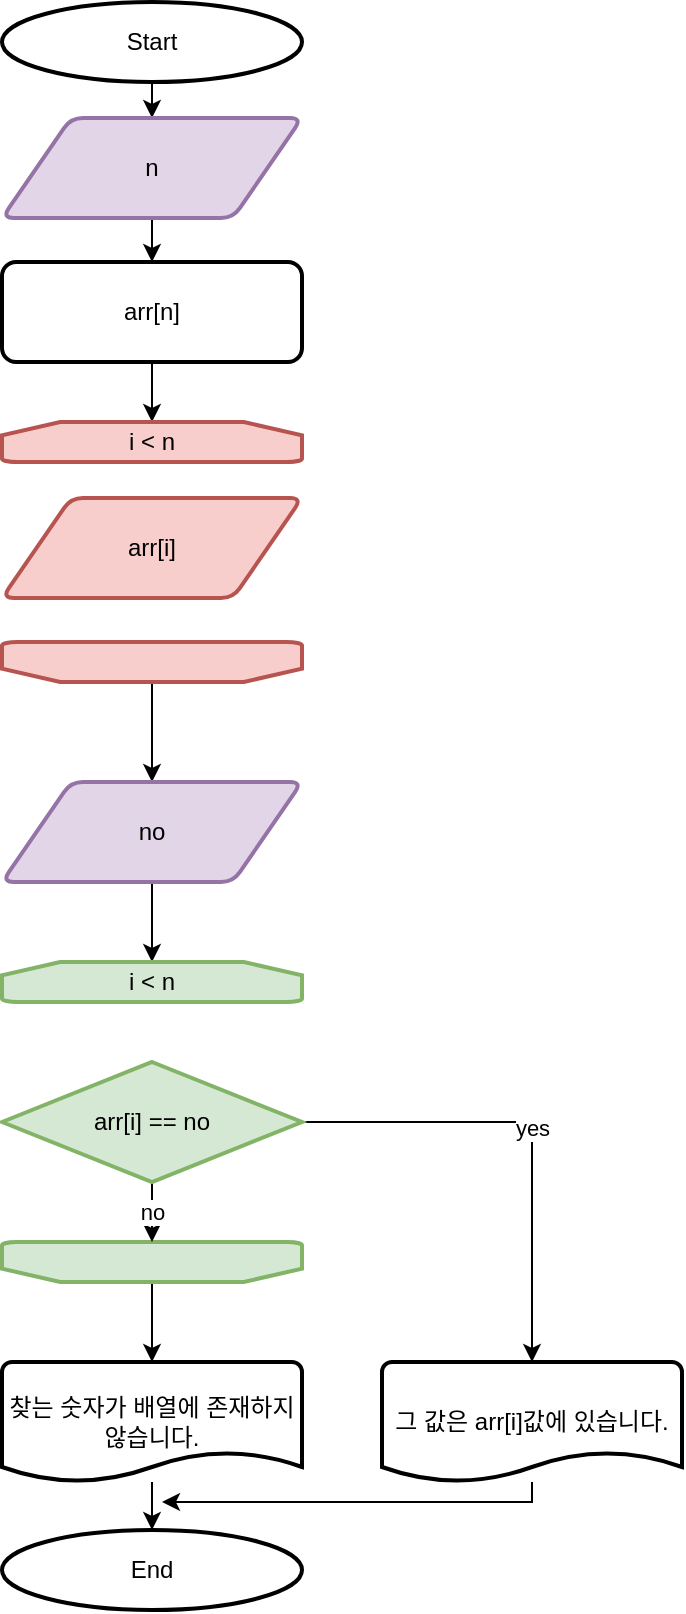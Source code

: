 <mxfile version="19.0.3" type="device"><diagram id="EajO-ow5gLJ7GAYuy6d6" name="Page-1"><mxGraphModel dx="1102" dy="854" grid="1" gridSize="10" guides="1" tooltips="1" connect="1" arrows="1" fold="1" page="1" pageScale="1" pageWidth="850" pageHeight="1100" math="0" shadow="0"><root><mxCell id="0"/><mxCell id="1" parent="0"/><mxCell id="mv8n5h8SuzXCv8tNGPGU-44" style="edgeStyle=orthogonalEdgeStyle;rounded=0;orthogonalLoop=1;jettySize=auto;html=1;exitX=0.5;exitY=1;exitDx=0;exitDy=0;exitPerimeter=0;entryX=0.5;entryY=0;entryDx=0;entryDy=0;" edge="1" parent="1" source="mv8n5h8SuzXCv8tNGPGU-24" target="mv8n5h8SuzXCv8tNGPGU-25"><mxGeometry relative="1" as="geometry"/></mxCell><mxCell id="mv8n5h8SuzXCv8tNGPGU-24" value="Start" style="strokeWidth=2;html=1;shape=mxgraph.flowchart.start_1;whiteSpace=wrap;" vertex="1" parent="1"><mxGeometry x="85" y="50" width="150" height="40" as="geometry"/></mxCell><mxCell id="mv8n5h8SuzXCv8tNGPGU-45" style="edgeStyle=orthogonalEdgeStyle;rounded=0;orthogonalLoop=1;jettySize=auto;html=1;exitX=0.5;exitY=1;exitDx=0;exitDy=0;entryX=0.5;entryY=0;entryDx=0;entryDy=0;" edge="1" parent="1" source="mv8n5h8SuzXCv8tNGPGU-25" target="mv8n5h8SuzXCv8tNGPGU-26"><mxGeometry relative="1" as="geometry"/></mxCell><mxCell id="mv8n5h8SuzXCv8tNGPGU-25" value="n" style="shape=parallelogram;html=1;strokeWidth=2;perimeter=parallelogramPerimeter;whiteSpace=wrap;rounded=1;arcSize=12;size=0.23;fillColor=#e1d5e7;strokeColor=#9673a6;" vertex="1" parent="1"><mxGeometry x="85" y="108" width="150" height="50" as="geometry"/></mxCell><mxCell id="mv8n5h8SuzXCv8tNGPGU-46" style="edgeStyle=orthogonalEdgeStyle;rounded=0;orthogonalLoop=1;jettySize=auto;html=1;exitX=0.5;exitY=1;exitDx=0;exitDy=0;entryX=0.5;entryY=0;entryDx=0;entryDy=0;entryPerimeter=0;" edge="1" parent="1" source="mv8n5h8SuzXCv8tNGPGU-26" target="mv8n5h8SuzXCv8tNGPGU-27"><mxGeometry relative="1" as="geometry"/></mxCell><mxCell id="mv8n5h8SuzXCv8tNGPGU-26" value="arr[n]" style="rounded=1;whiteSpace=wrap;html=1;absoluteArcSize=1;arcSize=14;strokeWidth=2;" vertex="1" parent="1"><mxGeometry x="85" y="180" width="150" height="50" as="geometry"/></mxCell><mxCell id="mv8n5h8SuzXCv8tNGPGU-27" value="i &amp;lt; n" style="strokeWidth=2;html=1;shape=mxgraph.flowchart.loop_limit;whiteSpace=wrap;fillColor=#f8cecc;strokeColor=#b85450;" vertex="1" parent="1"><mxGeometry x="85" y="260" width="150" height="20" as="geometry"/></mxCell><mxCell id="mv8n5h8SuzXCv8tNGPGU-28" value="arr[i]" style="shape=parallelogram;html=1;strokeWidth=2;perimeter=parallelogramPerimeter;whiteSpace=wrap;rounded=1;arcSize=12;size=0.23;fillColor=#f8cecc;strokeColor=#b85450;" vertex="1" parent="1"><mxGeometry x="85" y="298" width="150" height="50" as="geometry"/></mxCell><mxCell id="mv8n5h8SuzXCv8tNGPGU-49" style="edgeStyle=orthogonalEdgeStyle;rounded=0;orthogonalLoop=1;jettySize=auto;html=1;exitX=0.5;exitY=0;exitDx=0;exitDy=0;exitPerimeter=0;" edge="1" parent="1" source="mv8n5h8SuzXCv8tNGPGU-29" target="mv8n5h8SuzXCv8tNGPGU-31"><mxGeometry relative="1" as="geometry"/></mxCell><mxCell id="mv8n5h8SuzXCv8tNGPGU-29" value="" style="strokeWidth=2;html=1;shape=mxgraph.flowchart.loop_limit;whiteSpace=wrap;rotation=-180;fillColor=#f8cecc;strokeColor=#b85450;" vertex="1" parent="1"><mxGeometry x="85" y="370" width="150" height="20" as="geometry"/></mxCell><mxCell id="mv8n5h8SuzXCv8tNGPGU-50" style="edgeStyle=orthogonalEdgeStyle;rounded=0;orthogonalLoop=1;jettySize=auto;html=1;exitX=0.5;exitY=1;exitDx=0;exitDy=0;entryX=0.5;entryY=0;entryDx=0;entryDy=0;entryPerimeter=0;" edge="1" parent="1" source="mv8n5h8SuzXCv8tNGPGU-31" target="mv8n5h8SuzXCv8tNGPGU-35"><mxGeometry relative="1" as="geometry"/></mxCell><mxCell id="mv8n5h8SuzXCv8tNGPGU-31" value="no" style="shape=parallelogram;html=1;strokeWidth=2;perimeter=parallelogramPerimeter;whiteSpace=wrap;rounded=1;arcSize=12;size=0.23;fillColor=#e1d5e7;strokeColor=#9673a6;" vertex="1" parent="1"><mxGeometry x="85" y="440" width="150" height="50" as="geometry"/></mxCell><mxCell id="mv8n5h8SuzXCv8tNGPGU-35" value="i &amp;lt; n" style="strokeWidth=2;html=1;shape=mxgraph.flowchart.loop_limit;whiteSpace=wrap;fillColor=#d5e8d4;strokeColor=#82b366;" vertex="1" parent="1"><mxGeometry x="85" y="530" width="150" height="20" as="geometry"/></mxCell><mxCell id="mv8n5h8SuzXCv8tNGPGU-53" style="edgeStyle=orthogonalEdgeStyle;rounded=0;orthogonalLoop=1;jettySize=auto;html=1;exitX=0.5;exitY=0;exitDx=0;exitDy=0;exitPerimeter=0;entryX=0.5;entryY=0;entryDx=0;entryDy=0;entryPerimeter=0;" edge="1" parent="1" source="mv8n5h8SuzXCv8tNGPGU-36" target="mv8n5h8SuzXCv8tNGPGU-41"><mxGeometry relative="1" as="geometry"/></mxCell><mxCell id="mv8n5h8SuzXCv8tNGPGU-36" value="" style="strokeWidth=2;html=1;shape=mxgraph.flowchart.loop_limit;whiteSpace=wrap;rotation=-180;fillColor=#d5e8d4;strokeColor=#82b366;" vertex="1" parent="1"><mxGeometry x="85" y="670" width="150" height="20" as="geometry"/></mxCell><mxCell id="mv8n5h8SuzXCv8tNGPGU-43" value="yes" style="edgeStyle=orthogonalEdgeStyle;rounded=0;orthogonalLoop=1;jettySize=auto;html=1;entryX=0.5;entryY=0;entryDx=0;entryDy=0;entryPerimeter=0;" edge="1" parent="1" source="mv8n5h8SuzXCv8tNGPGU-37" target="mv8n5h8SuzXCv8tNGPGU-40"><mxGeometry relative="1" as="geometry"/></mxCell><mxCell id="mv8n5h8SuzXCv8tNGPGU-52" value="no" style="edgeStyle=orthogonalEdgeStyle;rounded=0;orthogonalLoop=1;jettySize=auto;html=1;exitX=0.5;exitY=1;exitDx=0;exitDy=0;exitPerimeter=0;entryX=0.5;entryY=1;entryDx=0;entryDy=0;entryPerimeter=0;" edge="1" parent="1" source="mv8n5h8SuzXCv8tNGPGU-37" target="mv8n5h8SuzXCv8tNGPGU-36"><mxGeometry relative="1" as="geometry"/></mxCell><mxCell id="mv8n5h8SuzXCv8tNGPGU-37" value="arr[i] == no" style="strokeWidth=2;html=1;shape=mxgraph.flowchart.decision;whiteSpace=wrap;fillColor=#d5e8d4;strokeColor=#82b366;" vertex="1" parent="1"><mxGeometry x="85" y="580" width="150" height="60" as="geometry"/></mxCell><mxCell id="mv8n5h8SuzXCv8tNGPGU-55" style="edgeStyle=orthogonalEdgeStyle;rounded=0;orthogonalLoop=1;jettySize=auto;html=1;" edge="1" parent="1" source="mv8n5h8SuzXCv8tNGPGU-40"><mxGeometry relative="1" as="geometry"><mxPoint x="165" y="800" as="targetPoint"/><Array as="points"><mxPoint x="350" y="800"/></Array></mxGeometry></mxCell><mxCell id="mv8n5h8SuzXCv8tNGPGU-40" value="그 값은 arr[i]값에 있습니다." style="strokeWidth=2;html=1;shape=mxgraph.flowchart.document2;whiteSpace=wrap;size=0.25;" vertex="1" parent="1"><mxGeometry x="275" y="730" width="150" height="60" as="geometry"/></mxCell><mxCell id="mv8n5h8SuzXCv8tNGPGU-54" value="" style="edgeStyle=orthogonalEdgeStyle;rounded=0;orthogonalLoop=1;jettySize=auto;html=1;" edge="1" parent="1" source="mv8n5h8SuzXCv8tNGPGU-41" target="mv8n5h8SuzXCv8tNGPGU-42"><mxGeometry relative="1" as="geometry"/></mxCell><mxCell id="mv8n5h8SuzXCv8tNGPGU-41" value="찾는 숫자가 배열에 존재하지 않습니다." style="strokeWidth=2;html=1;shape=mxgraph.flowchart.document2;whiteSpace=wrap;size=0.25;" vertex="1" parent="1"><mxGeometry x="85" y="730" width="150" height="60" as="geometry"/></mxCell><mxCell id="mv8n5h8SuzXCv8tNGPGU-42" value="End" style="strokeWidth=2;html=1;shape=mxgraph.flowchart.start_1;whiteSpace=wrap;" vertex="1" parent="1"><mxGeometry x="85" y="814" width="150" height="40" as="geometry"/></mxCell></root></mxGraphModel></diagram></mxfile>